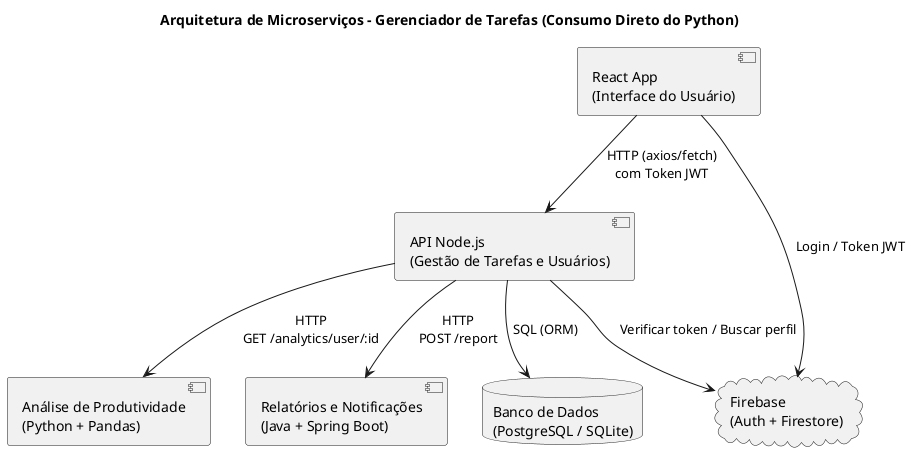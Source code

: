 @startuml
title Arquitetura de Microserviços - Gerenciador de Tarefas (Consumo Direto do Python)

' Frontend
component "React App\n(Interface do Usuário)" as Frontend

' Backend principal
component "API Node.js\n(Gestão de Tarefas e Usuários)" as NodeAPI

' Microserviços
component "Análise de Produtividade\n(Python + Pandas)" as PythonService
component "Relatórios e Notificações\n(Java + Spring Boot)" as JavaService

' Banco de dados
database "Banco de Dados\n(PostgreSQL / SQLite)" as DB

' Firebase
cloud "Firebase\n(Auth + Firestore)" as Firebase

' Relações
Frontend --> Firebase : Login / Token JWT
Frontend --> NodeAPI : HTTP (axios/fetch)\ncom Token JWT
NodeAPI --> Firebase : Verificar token / Buscar perfil
NodeAPI --> DB : SQL (ORM)
NodeAPI --> PythonService : HTTP\nGET /analytics/user/:id
NodeAPI --> JavaService : HTTP\nPOST /report

@enduml
